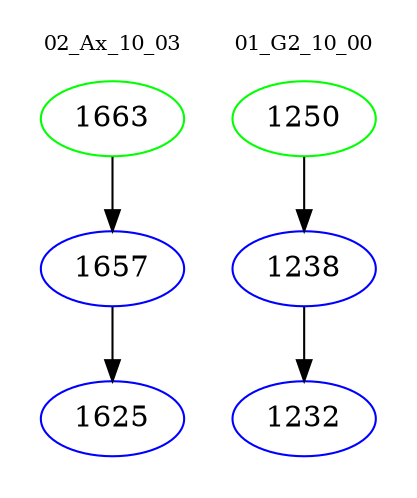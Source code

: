 digraph{
subgraph cluster_0 {
color = white
label = "02_Ax_10_03";
fontsize=10;
T0_1663 [label="1663", color="green"]
T0_1663 -> T0_1657 [color="black"]
T0_1657 [label="1657", color="blue"]
T0_1657 -> T0_1625 [color="black"]
T0_1625 [label="1625", color="blue"]
}
subgraph cluster_1 {
color = white
label = "01_G2_10_00";
fontsize=10;
T1_1250 [label="1250", color="green"]
T1_1250 -> T1_1238 [color="black"]
T1_1238 [label="1238", color="blue"]
T1_1238 -> T1_1232 [color="black"]
T1_1232 [label="1232", color="blue"]
}
}
